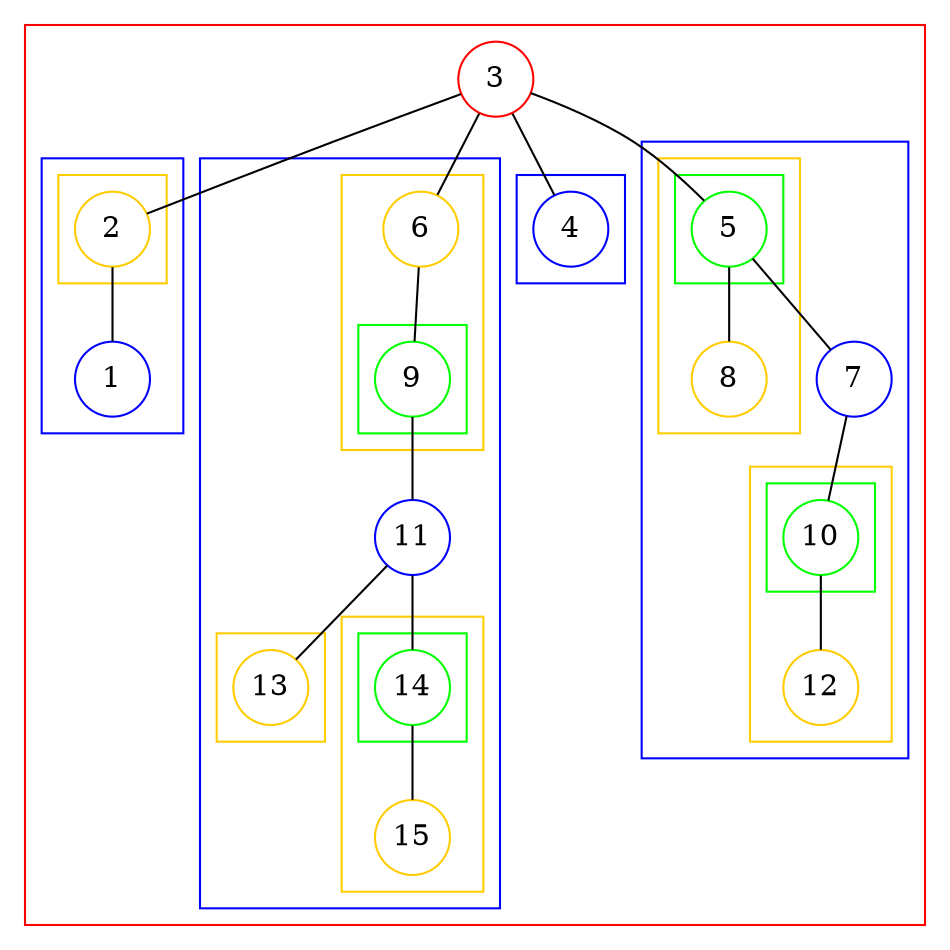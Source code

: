 graph G {
	node [label="", shape=circle, fixedsize=true, width=0.5];
	
	subgraph cluster_0 {
	    color=red
	    A, B, C, D, E, F, G, H, I, J, K, L, M, N, O
	    subgraph cluster_0_0 {
	        color=blue
	        B, J
	        subgraph cluster_0_0_0 {
	            color="#ffcc00"
	            B
	        }
	    }
	    subgraph cluster_0_1 {
	        color=blue
	        C, K, L, M, N, O
	        subgraph cluster_0_1_0 {
	            color="#ffcc00"
	            C, K
	            subgraph cluster_0_1_0_0 {
    	            color=green
    	            K
    	        }
	        }
	        subgraph cluster_0_1_1 {
	            color="#ffcc00"
	            M
	        }
	        subgraph cluster_0_1_2 {
	            color="#ffcc00"
	            N, O
	            subgraph cluster_0_1_2_0 {
    	            color=green
    	            N
    	        }
	        }
	    }
	    subgraph cluster_0_2 {
	        color=blue
	        D
	    }
	    subgraph cluster_0_3 {
	        color=blue
	        E, F, G, H, I
	        subgraph cluster_0_3_0 {
	            color="#ffcc00"
	            E, G
	            subgraph cluster_0_3_0_0 {
    	            color=green
    	            E
    	        }
	        }
	        subgraph cluster_0_3_1 {
	            color="#ffcc00"
	            H, I
	            subgraph cluster_0_3_1_0 {
    	            color=green
    	            H
    	        }
	        }
	    }
	}
	
	A [label=3, color=red]
	B [label=2, color="#ffcc00"]
	C [label=6, color="#ffcc00"]
	D [label=4, color=blue]
	E [label=5, color=green]
	F [label=7, color=blue]
	G [label=8, color="#ffcc00"]
	H [label=10, color=green]
	I [label=12, color="#ffcc00"]
	J [label=1, color=blue]
	K [label=9, color=green]
	L [label=11, color=blue]
	M [label=13, color="#ffcc00"]
	N [label=14, color=green]
	O [label=15, color="#ffcc00"]
	
	A -- {B, C, D, E}
	E -- {F, G}
	F -- H
	H -- I
	B -- J
	C -- K
	K -- L
	L -- {M, N}
	N -- O
}